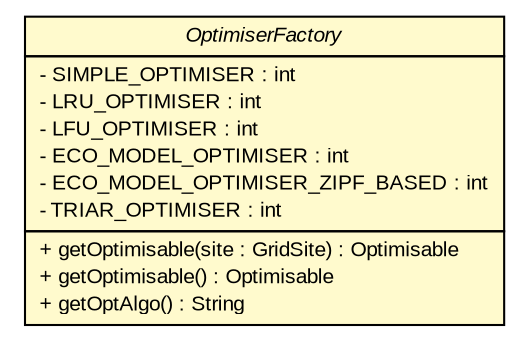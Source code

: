 #!/usr/local/bin/dot
#
# Class diagram 
# Generated by UMLGraph version R5_7_2-3-gee82a7 (http://www.umlgraph.org/)
#

digraph G {
	edge [fontname="arial",fontsize=10,labelfontname="arial",labelfontsize=10];
	node [fontname="arial",fontsize=10,shape=plaintext];
	nodesep=0.25;
	ranksep=0.5;
	// org.edg.data.replication.optorsim.optor.OptimiserFactory
	c6860 [label=<<table title="org.edg.data.replication.optorsim.optor.OptimiserFactory" border="0" cellborder="1" cellspacing="0" cellpadding="2" port="p" bgcolor="lemonChiffon" href="./OptimiserFactory.html">
		<tr><td><table border="0" cellspacing="0" cellpadding="1">
<tr><td align="center" balign="center"><font face="arial italic"> OptimiserFactory </font></td></tr>
		</table></td></tr>
		<tr><td><table border="0" cellspacing="0" cellpadding="1">
<tr><td align="left" balign="left"> - SIMPLE_OPTIMISER : int </td></tr>
<tr><td align="left" balign="left"> - LRU_OPTIMISER : int </td></tr>
<tr><td align="left" balign="left"> - LFU_OPTIMISER : int </td></tr>
<tr><td align="left" balign="left"> - ECO_MODEL_OPTIMISER : int </td></tr>
<tr><td align="left" balign="left"> - ECO_MODEL_OPTIMISER_ZIPF_BASED : int </td></tr>
<tr><td align="left" balign="left"> - TRIAR_OPTIMISER : int </td></tr>
		</table></td></tr>
		<tr><td><table border="0" cellspacing="0" cellpadding="1">
<tr><td align="left" balign="left"> + getOptimisable(site : GridSite) : Optimisable </td></tr>
<tr><td align="left" balign="left"> + getOptimisable() : Optimisable </td></tr>
<tr><td align="left" balign="left"> + getOptAlgo() : String </td></tr>
		</table></td></tr>
		</table>>, URL="./OptimiserFactory.html", fontname="arial", fontcolor="black", fontsize=10.0];
}


